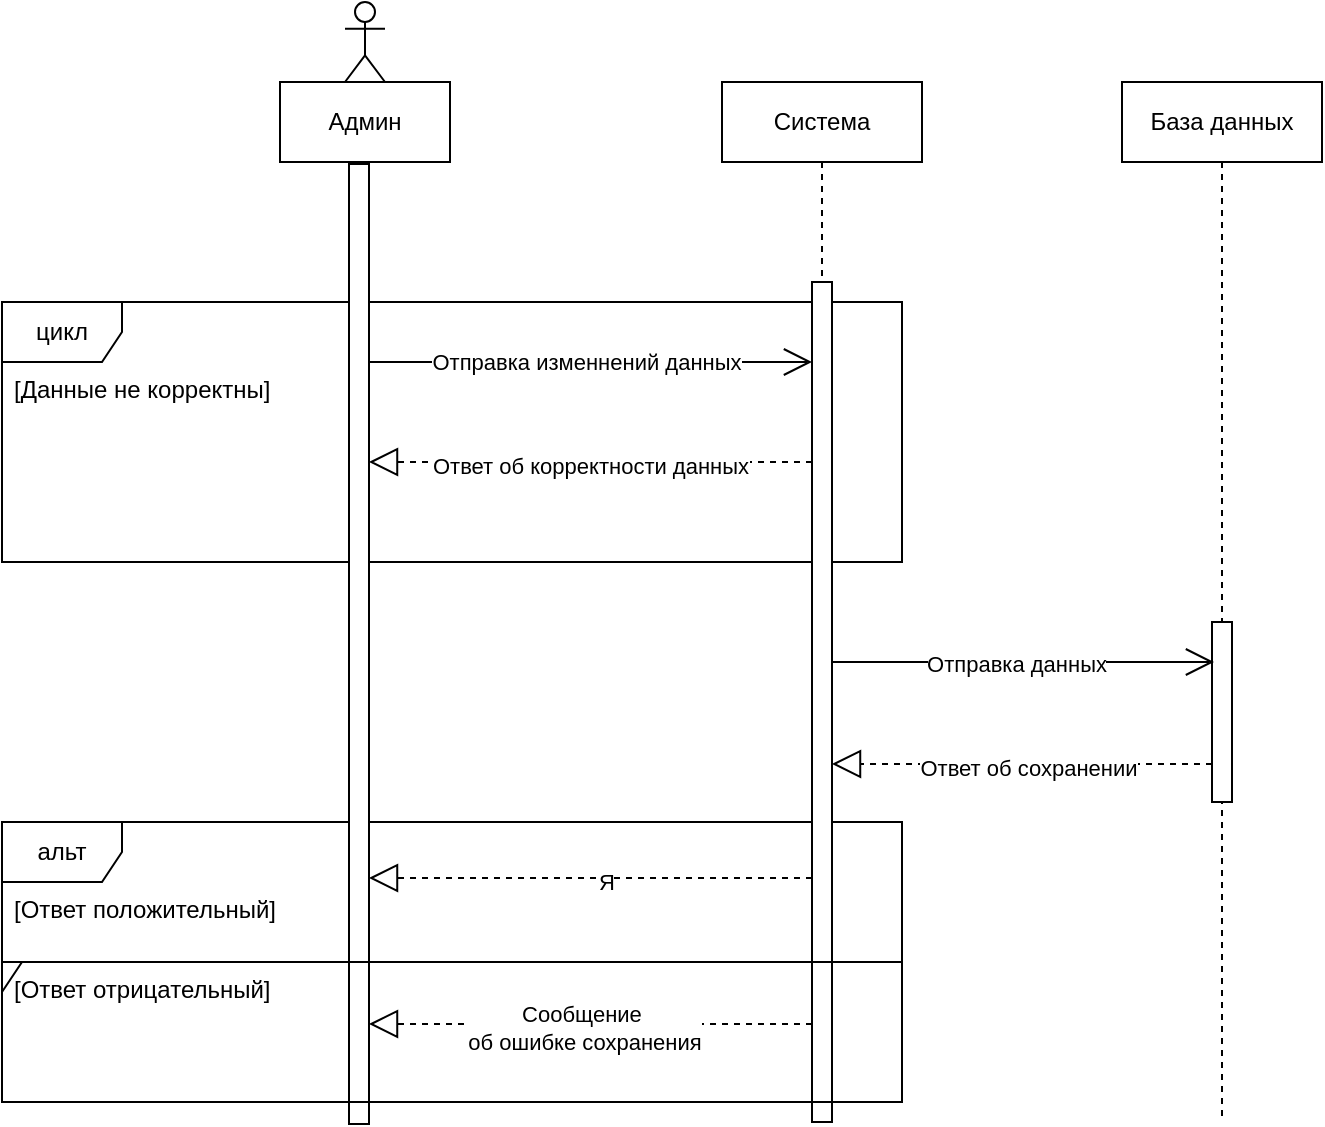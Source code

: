 <mxfile version="26.2.2">
  <diagram name="Страница — 1" id="QVw71-4_B486Dh0aCF8V">
    <mxGraphModel dx="3570" dy="2123" grid="1" gridSize="10" guides="1" tooltips="1" connect="1" arrows="1" fold="1" page="1" pageScale="1" pageWidth="827" pageHeight="1169" math="0" shadow="0">
      <root>
        <mxCell id="0" />
        <mxCell id="1" parent="0" />
        <mxCell id="tGe8b2t1xnMlz81R7Yiu-1" value="цикл" style="shape=umlFrame;whiteSpace=wrap;html=1;pointerEvents=0;" vertex="1" parent="1">
          <mxGeometry x="90" y="380" width="450" height="130" as="geometry" />
        </mxCell>
        <mxCell id="tGe8b2t1xnMlz81R7Yiu-19" value="альт" style="shape=umlFrame;whiteSpace=wrap;html=1;pointerEvents=0;" vertex="1" parent="1">
          <mxGeometry x="90" y="640" width="450" height="70" as="geometry" />
        </mxCell>
        <mxCell id="tGe8b2t1xnMlz81R7Yiu-2" value="" style="shape=umlLifeline;perimeter=lifelinePerimeter;whiteSpace=wrap;html=1;container=1;dropTarget=0;collapsible=0;recursiveResize=0;outlineConnect=0;portConstraint=eastwest;newEdgeStyle={&quot;curved&quot;:0,&quot;rounded&quot;:0};participant=umlActor;" vertex="1" parent="1">
          <mxGeometry x="261.5" y="230" width="20" height="560" as="geometry" />
        </mxCell>
        <mxCell id="tGe8b2t1xnMlz81R7Yiu-6" value="" style="html=1;points=[[0,0,0,0,5],[0,1,0,0,-5],[1,0,0,0,5],[1,1,0,0,-5]];perimeter=orthogonalPerimeter;outlineConnect=0;targetShapes=umlLifeline;portConstraint=eastwest;newEdgeStyle={&quot;curved&quot;:0,&quot;rounded&quot;:0};" vertex="1" parent="tGe8b2t1xnMlz81R7Yiu-2">
          <mxGeometry x="2" y="81" width="10" height="480" as="geometry" />
        </mxCell>
        <mxCell id="tGe8b2t1xnMlz81R7Yiu-3" value="Админ" style="html=1;whiteSpace=wrap;" vertex="1" parent="1">
          <mxGeometry x="229" y="270" width="85" height="40" as="geometry" />
        </mxCell>
        <mxCell id="tGe8b2t1xnMlz81R7Yiu-4" value="Система" style="shape=umlLifeline;perimeter=lifelinePerimeter;whiteSpace=wrap;html=1;container=1;dropTarget=0;collapsible=0;recursiveResize=0;outlineConnect=0;portConstraint=eastwest;newEdgeStyle={&quot;curved&quot;:0,&quot;rounded&quot;:0};" vertex="1" parent="1">
          <mxGeometry x="450" y="270" width="100" height="520" as="geometry" />
        </mxCell>
        <mxCell id="tGe8b2t1xnMlz81R7Yiu-7" value="" style="html=1;points=[[0,0,0,0,5],[0,1,0,0,-5],[1,0,0,0,5],[1,1,0,0,-5]];perimeter=orthogonalPerimeter;outlineConnect=0;targetShapes=umlLifeline;portConstraint=eastwest;newEdgeStyle={&quot;curved&quot;:0,&quot;rounded&quot;:0};" vertex="1" parent="tGe8b2t1xnMlz81R7Yiu-4">
          <mxGeometry x="45" y="100" width="10" height="420" as="geometry" />
        </mxCell>
        <mxCell id="tGe8b2t1xnMlz81R7Yiu-5" value="База данных" style="shape=umlLifeline;perimeter=lifelinePerimeter;whiteSpace=wrap;html=1;container=1;dropTarget=0;collapsible=0;recursiveResize=0;outlineConnect=0;portConstraint=eastwest;newEdgeStyle={&quot;curved&quot;:0,&quot;rounded&quot;:0};" vertex="1" parent="1">
          <mxGeometry x="650" y="270" width="100" height="520" as="geometry" />
        </mxCell>
        <mxCell id="tGe8b2t1xnMlz81R7Yiu-8" value="" style="html=1;points=[[0,0,0,0,5],[0,1,0,0,-5],[1,0,0,0,5],[1,1,0,0,-5]];perimeter=orthogonalPerimeter;outlineConnect=0;targetShapes=umlLifeline;portConstraint=eastwest;newEdgeStyle={&quot;curved&quot;:0,&quot;rounded&quot;:0};" vertex="1" parent="tGe8b2t1xnMlz81R7Yiu-5">
          <mxGeometry x="45" y="270" width="10" height="90" as="geometry" />
        </mxCell>
        <mxCell id="tGe8b2t1xnMlz81R7Yiu-9" value="[Данные не корректны]" style="text;strokeColor=none;fillColor=none;align=left;verticalAlign=top;spacingLeft=4;spacingRight=4;overflow=hidden;rotatable=0;points=[[0,0.5],[1,0.5]];portConstraint=eastwest;whiteSpace=wrap;html=1;" vertex="1" parent="1">
          <mxGeometry x="90" y="410" width="152" height="26" as="geometry" />
        </mxCell>
        <mxCell id="tGe8b2t1xnMlz81R7Yiu-10" value="" style="endArrow=open;endFill=1;endSize=12;html=1;rounded=0;" edge="1" parent="1" source="tGe8b2t1xnMlz81R7Yiu-6" target="tGe8b2t1xnMlz81R7Yiu-7">
          <mxGeometry width="160" relative="1" as="geometry">
            <mxPoint x="300" y="430" as="sourcePoint" />
            <mxPoint x="460" y="430" as="targetPoint" />
            <Array as="points">
              <mxPoint x="410" y="410" />
            </Array>
          </mxGeometry>
        </mxCell>
        <mxCell id="tGe8b2t1xnMlz81R7Yiu-11" value="Отправка изменнений данных" style="edgeLabel;html=1;align=center;verticalAlign=middle;resizable=0;points=[];" vertex="1" connectable="0" parent="tGe8b2t1xnMlz81R7Yiu-10">
          <mxGeometry x="0.311" y="2" relative="1" as="geometry">
            <mxPoint x="-37" y="2" as="offset" />
          </mxGeometry>
        </mxCell>
        <mxCell id="tGe8b2t1xnMlz81R7Yiu-12" value="" style="endArrow=block;dashed=1;endFill=0;endSize=12;html=1;rounded=0;" edge="1" parent="1" source="tGe8b2t1xnMlz81R7Yiu-7" target="tGe8b2t1xnMlz81R7Yiu-6">
          <mxGeometry width="160" relative="1" as="geometry">
            <mxPoint x="490" y="460" as="sourcePoint" />
            <mxPoint x="480" y="530" as="targetPoint" />
            <Array as="points">
              <mxPoint x="400" y="460" />
            </Array>
          </mxGeometry>
        </mxCell>
        <mxCell id="tGe8b2t1xnMlz81R7Yiu-13" value="Ответ об корректности данных" style="edgeLabel;html=1;align=center;verticalAlign=middle;resizable=0;points=[];" vertex="1" connectable="0" parent="tGe8b2t1xnMlz81R7Yiu-12">
          <mxGeometry x="-0.33" y="2" relative="1" as="geometry">
            <mxPoint x="-37" as="offset" />
          </mxGeometry>
        </mxCell>
        <mxCell id="tGe8b2t1xnMlz81R7Yiu-14" value="" style="endArrow=open;endFill=1;endSize=12;html=1;rounded=0;" edge="1" parent="1" source="tGe8b2t1xnMlz81R7Yiu-7">
          <mxGeometry width="160" relative="1" as="geometry">
            <mxPoint x="501" y="560" as="sourcePoint" />
            <mxPoint x="696" y="560" as="targetPoint" />
            <Array as="points">
              <mxPoint x="616" y="560" />
            </Array>
          </mxGeometry>
        </mxCell>
        <mxCell id="tGe8b2t1xnMlz81R7Yiu-18" value="Отправка данных" style="edgeLabel;html=1;align=center;verticalAlign=middle;resizable=0;points=[];" vertex="1" connectable="0" parent="tGe8b2t1xnMlz81R7Yiu-14">
          <mxGeometry x="0.255" y="-1" relative="1" as="geometry">
            <mxPoint x="-28" as="offset" />
          </mxGeometry>
        </mxCell>
        <mxCell id="tGe8b2t1xnMlz81R7Yiu-16" value="" style="endArrow=block;dashed=1;endFill=0;endSize=12;html=1;rounded=0;" edge="1" parent="1">
          <mxGeometry width="160" relative="1" as="geometry">
            <mxPoint x="695" y="611" as="sourcePoint" />
            <mxPoint x="505" y="611" as="targetPoint" />
            <Array as="points">
              <mxPoint x="602" y="611" />
            </Array>
          </mxGeometry>
        </mxCell>
        <mxCell id="tGe8b2t1xnMlz81R7Yiu-17" value="Ответ об сохранении" style="edgeLabel;html=1;align=center;verticalAlign=middle;resizable=0;points=[];" vertex="1" connectable="0" parent="tGe8b2t1xnMlz81R7Yiu-16">
          <mxGeometry x="-0.33" y="2" relative="1" as="geometry">
            <mxPoint x="-29" as="offset" />
          </mxGeometry>
        </mxCell>
        <mxCell id="tGe8b2t1xnMlz81R7Yiu-20" value="" style="endArrow=block;dashed=1;endFill=0;endSize=12;html=1;rounded=0;" edge="1" parent="1" target="tGe8b2t1xnMlz81R7Yiu-6">
          <mxGeometry width="160" relative="1" as="geometry">
            <mxPoint x="495" y="668" as="sourcePoint" />
            <mxPoint x="297.5" y="668" as="targetPoint" />
            <Array as="points">
              <mxPoint x="394.5" y="668" />
            </Array>
          </mxGeometry>
        </mxCell>
        <mxCell id="tGe8b2t1xnMlz81R7Yiu-21" value="Я" style="edgeLabel;html=1;align=center;verticalAlign=middle;resizable=0;points=[];" vertex="1" connectable="0" parent="tGe8b2t1xnMlz81R7Yiu-20">
          <mxGeometry x="-0.33" y="2" relative="1" as="geometry">
            <mxPoint x="-29" as="offset" />
          </mxGeometry>
        </mxCell>
        <mxCell id="tGe8b2t1xnMlz81R7Yiu-22" value="" style="endArrow=block;dashed=1;endFill=0;endSize=12;html=1;rounded=0;" edge="1" parent="1" target="tGe8b2t1xnMlz81R7Yiu-6">
          <mxGeometry width="160" relative="1" as="geometry">
            <mxPoint x="495" y="741" as="sourcePoint" />
            <mxPoint x="297.5" y="741" as="targetPoint" />
            <Array as="points">
              <mxPoint x="394" y="741" />
            </Array>
          </mxGeometry>
        </mxCell>
        <mxCell id="tGe8b2t1xnMlz81R7Yiu-23" value="Сообщение&amp;nbsp;&lt;div&gt;об ошибке сохранения&lt;/div&gt;" style="edgeLabel;html=1;align=center;verticalAlign=middle;resizable=0;points=[];" vertex="1" connectable="0" parent="tGe8b2t1xnMlz81R7Yiu-22">
          <mxGeometry x="-0.33" y="2" relative="1" as="geometry">
            <mxPoint x="-40" as="offset" />
          </mxGeometry>
        </mxCell>
        <mxCell id="tGe8b2t1xnMlz81R7Yiu-30" value="" style="shape=umlFrame;whiteSpace=wrap;html=1;pointerEvents=0;width=10;height=15;" vertex="1" parent="1">
          <mxGeometry x="90" y="710" width="450" height="70" as="geometry" />
        </mxCell>
        <mxCell id="tGe8b2t1xnMlz81R7Yiu-31" value="[Ответ положительный]" style="text;strokeColor=none;fillColor=none;align=left;verticalAlign=top;spacingLeft=4;spacingRight=4;overflow=hidden;rotatable=0;points=[[0,0.5],[1,0.5]];portConstraint=eastwest;whiteSpace=wrap;html=1;" vertex="1" parent="1">
          <mxGeometry x="90" y="670" width="152" height="26" as="geometry" />
        </mxCell>
        <mxCell id="tGe8b2t1xnMlz81R7Yiu-33" value="[Ответ отрицательный]" style="text;strokeColor=none;fillColor=none;align=left;verticalAlign=top;spacingLeft=4;spacingRight=4;overflow=hidden;rotatable=0;points=[[0,0.5],[1,0.5]];portConstraint=eastwest;whiteSpace=wrap;html=1;" vertex="1" parent="1">
          <mxGeometry x="90" y="710" width="152" height="26" as="geometry" />
        </mxCell>
      </root>
    </mxGraphModel>
  </diagram>
</mxfile>
